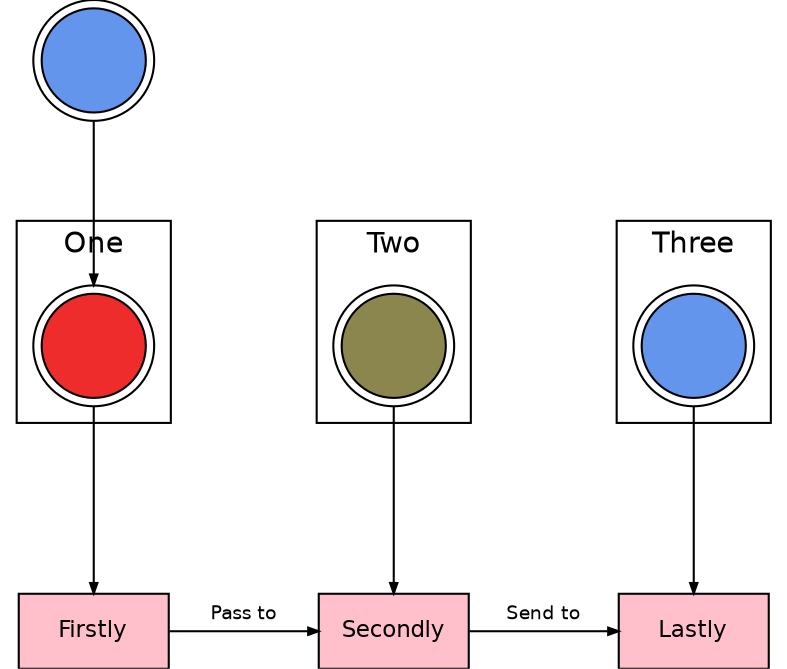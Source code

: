 digraph {
  rankdir=TB
  graph [fontname=helvetica ranksep="0.5 equally" nodesep=0.5 pad=0 center=true splines=line]
  edge [fontname=helvetica fontsize=9 arrowhead=normal arrowsize=0.5]
  node [fontname=helvetica fontsize=11 shape=box color=black style=filled fillcolor=white fixedsize=true width=1]

  FIRSTLY  [label="Firstly" color=black fillcolor=pink]
  SECONDLY [label="Secondly" color=black fillcolor=pink]
  LASTLY   [label="Lastly" color=black fillcolor=pink]
  USER1    [label="" style=filled fillcolor=firebrick2 shape=doublecircle width=0.7 height=0.7]
  USER2    [label="" style=filled fillcolor=khaki4 shape=doublecircle width=0.7 height=0.7]
  USER3    [label="" style=filled fillcolor=cornflowerblue shape=doublecircle width=0.7 height=0.7]
  USER4    [label="" style=filled fillcolor=cornflowerblue shape=doublecircle width=0.7 height=0.7]

  FIRSTLY -> SECONDLY [label="Pass to"]
  SECONDLY -> LASTLY [label="Send to"]
  subgraph cluster_00 {
    label="One"
    USER1
  }
  subgraph cluster_01 {
    label="Two"
    USER2
  }
  subgraph cluster_02 {
    label="Three"
    USER3
  }
  USER4 -> USER1 -> FIRSTLY
  USER2 -> SECONDLY
  USER3 -> LASTLY

  {rank=same FIRSTLY SECONDLY LASTLY}
}
